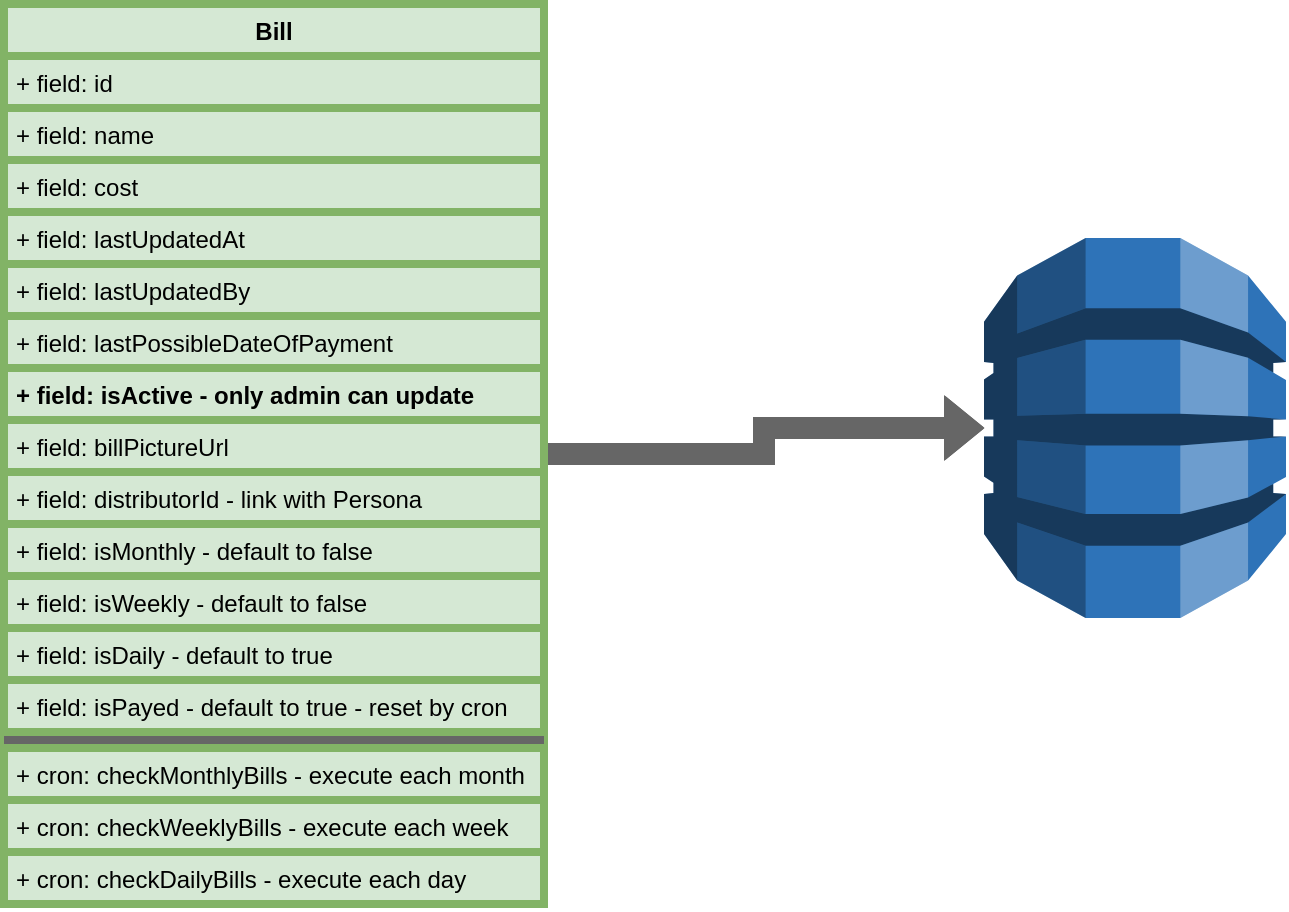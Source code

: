 <mxfile version="13.7.9" type="device"><diagram id="sgm-9mZjURu8BPWWFBIz" name="Page-1"><mxGraphModel dx="1422" dy="851" grid="1" gridSize="10" guides="1" tooltips="1" connect="1" arrows="1" fold="1" page="1" pageScale="1" pageWidth="850" pageHeight="1100" math="0" shadow="0"><root><mxCell id="0"/><mxCell id="1" parent="0"/><mxCell id="eUxVr72tixkuWJ1D6s2M-1" value="" style="outlineConnect=0;dashed=0;verticalLabelPosition=bottom;verticalAlign=top;align=center;html=1;shape=mxgraph.aws3.dynamo_db;fillColor=#2E73B8;gradientColor=none;" vertex="1" parent="1"><mxGeometry x="550" y="377" width="151" height="190" as="geometry"/></mxCell><mxCell id="eUxVr72tixkuWJ1D6s2M-2" style="edgeStyle=orthogonalEdgeStyle;rounded=0;orthogonalLoop=1;jettySize=auto;html=1;entryX=0;entryY=0.5;entryDx=0;entryDy=0;entryPerimeter=0;shape=flexArrow;strokeColor=#666666;fillColor=#666666;" edge="1" parent="1" source="eUxVr72tixkuWJ1D6s2M-3" target="eUxVr72tixkuWJ1D6s2M-1"><mxGeometry relative="1" as="geometry"/></mxCell><mxCell id="eUxVr72tixkuWJ1D6s2M-3" value="Bill" style="swimlane;fontStyle=1;align=center;verticalAlign=top;childLayout=stackLayout;horizontal=1;startSize=26;horizontalStack=0;resizeParent=1;resizeParentMax=0;resizeLast=0;collapsible=1;marginBottom=0;shadow=0;fillColor=#d5e8d4;strokeColor=#82b366;strokeWidth=4;labelBackgroundColor=none;" vertex="1" parent="1"><mxGeometry x="60" y="260" width="270" height="450" as="geometry"><mxRectangle x="20" y="220" width="100" height="26" as="alternateBounds"/></mxGeometry></mxCell><mxCell id="eUxVr72tixkuWJ1D6s2M-4" value="+ field: id" style="text;align=left;verticalAlign=top;spacingLeft=4;spacingRight=4;overflow=hidden;rotatable=0;points=[[0,0.5],[1,0.5]];portConstraint=eastwest;fillColor=#d5e8d4;strokeColor=#82b366;strokeWidth=4;fontStyle=0;labelBackgroundColor=none;" vertex="1" parent="eUxVr72tixkuWJ1D6s2M-3"><mxGeometry y="26" width="270" height="26" as="geometry"/></mxCell><mxCell id="eUxVr72tixkuWJ1D6s2M-5" value="+ field: name" style="text;align=left;verticalAlign=top;spacingLeft=4;spacingRight=4;overflow=hidden;rotatable=0;points=[[0,0.5],[1,0.5]];portConstraint=eastwest;fillColor=#d5e8d4;strokeColor=#82b366;strokeWidth=4;fontStyle=0;labelBackgroundColor=none;" vertex="1" parent="eUxVr72tixkuWJ1D6s2M-3"><mxGeometry y="52" width="270" height="26" as="geometry"/></mxCell><mxCell id="eUxVr72tixkuWJ1D6s2M-6" value="+ field: cost" style="text;align=left;verticalAlign=top;spacingLeft=4;spacingRight=4;overflow=hidden;rotatable=0;points=[[0,0.5],[1,0.5]];portConstraint=eastwest;fillColor=#d5e8d4;strokeColor=#82b366;strokeWidth=4;fontStyle=0;labelBackgroundColor=none;" vertex="1" parent="eUxVr72tixkuWJ1D6s2M-3"><mxGeometry y="78" width="270" height="26" as="geometry"/></mxCell><mxCell id="eUxVr72tixkuWJ1D6s2M-7" value="+ field: lastUpdatedAt" style="text;align=left;verticalAlign=top;spacingLeft=4;spacingRight=4;overflow=hidden;rotatable=0;points=[[0,0.5],[1,0.5]];portConstraint=eastwest;fillColor=#d5e8d4;strokeColor=#82b366;strokeWidth=4;fontStyle=0;labelBackgroundColor=none;" vertex="1" parent="eUxVr72tixkuWJ1D6s2M-3"><mxGeometry y="104" width="270" height="26" as="geometry"/></mxCell><mxCell id="eUxVr72tixkuWJ1D6s2M-24" value="+ field: lastUpdatedBy" style="text;align=left;verticalAlign=top;spacingLeft=4;spacingRight=4;overflow=hidden;rotatable=0;points=[[0,0.5],[1,0.5]];portConstraint=eastwest;fillColor=#d5e8d4;strokeColor=#82b366;strokeWidth=4;fontStyle=0;labelBackgroundColor=none;" vertex="1" parent="eUxVr72tixkuWJ1D6s2M-3"><mxGeometry y="130" width="270" height="26" as="geometry"/></mxCell><mxCell id="eUxVr72tixkuWJ1D6s2M-8" value="+ field: lastPossibleDateOfPayment" style="text;align=left;verticalAlign=top;spacingLeft=4;spacingRight=4;overflow=hidden;rotatable=0;points=[[0,0.5],[1,0.5]];portConstraint=eastwest;fillColor=#d5e8d4;strokeColor=#82b366;strokeWidth=4;fontStyle=0;labelBackgroundColor=none;" vertex="1" parent="eUxVr72tixkuWJ1D6s2M-3"><mxGeometry y="156" width="270" height="26" as="geometry"/></mxCell><mxCell id="eUxVr72tixkuWJ1D6s2M-9" value="+ field: isActive - only admin can update" style="text;align=left;verticalAlign=top;spacingLeft=4;spacingRight=4;overflow=hidden;rotatable=0;points=[[0,0.5],[1,0.5]];portConstraint=eastwest;fillColor=#d5e8d4;strokeColor=#82b366;strokeWidth=4;fontStyle=1;labelBackgroundColor=none;" vertex="1" parent="eUxVr72tixkuWJ1D6s2M-3"><mxGeometry y="182" width="270" height="26" as="geometry"/></mxCell><mxCell id="eUxVr72tixkuWJ1D6s2M-10" value="+ field: billPictureUrl" style="text;align=left;verticalAlign=top;spacingLeft=4;spacingRight=4;overflow=hidden;rotatable=0;points=[[0,0.5],[1,0.5]];portConstraint=eastwest;fillColor=#d5e8d4;strokeColor=#82b366;strokeWidth=4;fontStyle=0;labelBackgroundColor=none;" vertex="1" parent="eUxVr72tixkuWJ1D6s2M-3"><mxGeometry y="208" width="270" height="26" as="geometry"/></mxCell><mxCell id="eUxVr72tixkuWJ1D6s2M-11" value="+ field: distributorId - link with Persona" style="text;align=left;verticalAlign=top;spacingLeft=4;spacingRight=4;overflow=hidden;rotatable=0;points=[[0,0.5],[1,0.5]];portConstraint=eastwest;fillColor=#d5e8d4;strokeColor=#82b366;strokeWidth=4;fontStyle=0;labelBackgroundColor=none;" vertex="1" parent="eUxVr72tixkuWJ1D6s2M-3"><mxGeometry y="234" width="270" height="26" as="geometry"/></mxCell><mxCell id="eUxVr72tixkuWJ1D6s2M-12" value="+ field: isMonthly - default to false" style="text;align=left;verticalAlign=top;spacingLeft=4;spacingRight=4;overflow=hidden;rotatable=0;points=[[0,0.5],[1,0.5]];portConstraint=eastwest;fillColor=#d5e8d4;strokeColor=#82b366;strokeWidth=4;fontStyle=0;labelBackgroundColor=none;" vertex="1" parent="eUxVr72tixkuWJ1D6s2M-3"><mxGeometry y="260" width="270" height="26" as="geometry"/></mxCell><mxCell id="eUxVr72tixkuWJ1D6s2M-18" value="+ field: isWeekly - default to false" style="text;align=left;verticalAlign=top;spacingLeft=4;spacingRight=4;overflow=hidden;rotatable=0;points=[[0,0.5],[1,0.5]];portConstraint=eastwest;fillColor=#d5e8d4;strokeColor=#82b366;strokeWidth=4;fontStyle=0;labelBackgroundColor=none;" vertex="1" parent="eUxVr72tixkuWJ1D6s2M-3"><mxGeometry y="286" width="270" height="26" as="geometry"/></mxCell><mxCell id="eUxVr72tixkuWJ1D6s2M-19" value="+ field: isDaily - default to true" style="text;align=left;verticalAlign=top;spacingLeft=4;spacingRight=4;overflow=hidden;rotatable=0;points=[[0,0.5],[1,0.5]];portConstraint=eastwest;fillColor=#d5e8d4;strokeColor=#82b366;strokeWidth=4;fontStyle=0;labelBackgroundColor=none;" vertex="1" parent="eUxVr72tixkuWJ1D6s2M-3"><mxGeometry y="312" width="270" height="26" as="geometry"/></mxCell><mxCell id="eUxVr72tixkuWJ1D6s2M-17" value="+ field: isPayed - default to true - reset by cron" style="text;align=left;verticalAlign=top;spacingLeft=4;spacingRight=4;overflow=hidden;rotatable=0;points=[[0,0.5],[1,0.5]];portConstraint=eastwest;fillColor=#d5e8d4;strokeColor=#82b366;strokeWidth=4;fontStyle=0;labelBackgroundColor=none;" vertex="1" parent="eUxVr72tixkuWJ1D6s2M-3"><mxGeometry y="338" width="270" height="26" as="geometry"/></mxCell><mxCell id="eUxVr72tixkuWJ1D6s2M-15" value="" style="line;strokeWidth=4;align=left;verticalAlign=middle;spacingTop=-1;spacingLeft=3;spacingRight=3;rotatable=0;labelPosition=right;points=[];portConstraint=eastwest;fillColor=#f5f5f5;strokeColor=#666666;fontColor=#333333;fontStyle=0;labelBackgroundColor=none;" vertex="1" parent="eUxVr72tixkuWJ1D6s2M-3"><mxGeometry y="364" width="270" height="8" as="geometry"/></mxCell><mxCell id="eUxVr72tixkuWJ1D6s2M-16" value="+ cron: checkMonthlyBills - execute each month" style="text;align=left;verticalAlign=top;spacingLeft=4;spacingRight=4;overflow=hidden;rotatable=0;points=[[0,0.5],[1,0.5]];portConstraint=eastwest;fillColor=#d5e8d4;strokeColor=#82b366;strokeWidth=4;fontStyle=0;labelBackgroundColor=none;" vertex="1" parent="eUxVr72tixkuWJ1D6s2M-3"><mxGeometry y="372" width="270" height="26" as="geometry"/></mxCell><mxCell id="eUxVr72tixkuWJ1D6s2M-20" value="+ cron: checkWeeklyBills - execute each week" style="text;align=left;verticalAlign=top;spacingLeft=4;spacingRight=4;overflow=hidden;rotatable=0;points=[[0,0.5],[1,0.5]];portConstraint=eastwest;fillColor=#d5e8d4;strokeColor=#82b366;strokeWidth=4;fontStyle=0;labelBackgroundColor=none;" vertex="1" parent="eUxVr72tixkuWJ1D6s2M-3"><mxGeometry y="398" width="270" height="26" as="geometry"/></mxCell><mxCell id="eUxVr72tixkuWJ1D6s2M-21" value="+ cron: checkDailyBills - execute each day" style="text;align=left;verticalAlign=top;spacingLeft=4;spacingRight=4;overflow=hidden;rotatable=0;points=[[0,0.5],[1,0.5]];portConstraint=eastwest;fillColor=#d5e8d4;strokeColor=#82b366;strokeWidth=4;fontStyle=0;labelBackgroundColor=none;" vertex="1" parent="eUxVr72tixkuWJ1D6s2M-3"><mxGeometry y="424" width="270" height="26" as="geometry"/></mxCell></root></mxGraphModel></diagram></mxfile>